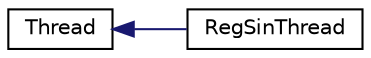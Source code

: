 digraph G
{
  edge [fontname="Helvetica",fontsize="10",labelfontname="Helvetica",labelfontsize="10"];
  node [fontname="Helvetica",fontsize="10",shape=record];
  rankdir="LR";
  Node1 [label="Thread",height=0.2,width=0.4,color="black", fillcolor="white", style="filled",URL="$class_thread.html"];
  Node1 -> Node2 [dir="back",color="midnightblue",fontsize="10",style="solid",fontname="Helvetica"];
  Node2 [label="RegSinThread",height=0.2,width=0.4,color="black", fillcolor="white", style="filled",URL="$class_reg_sin_thread.html"];
}

